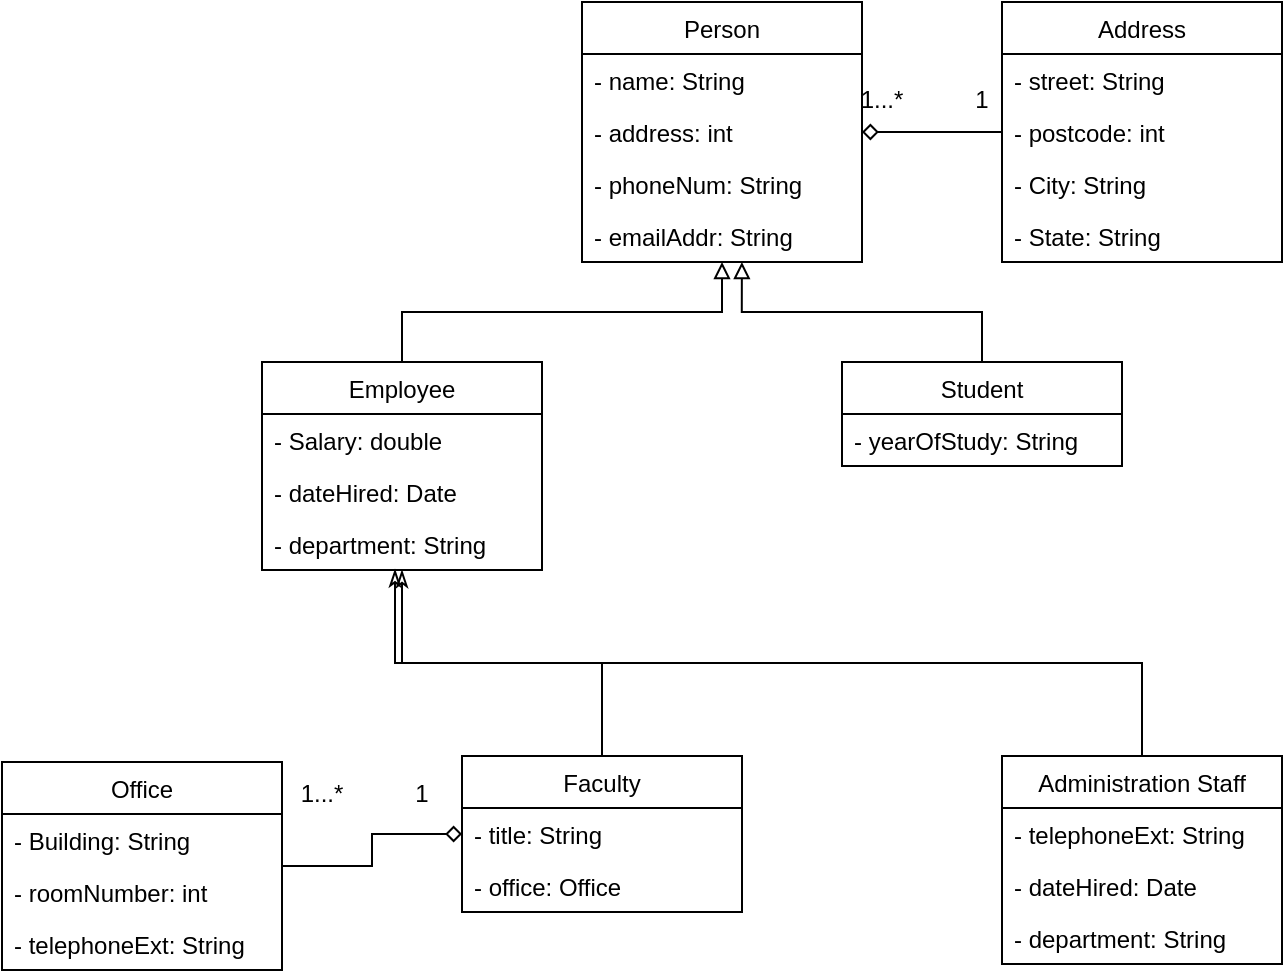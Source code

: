 <mxfile version="11.1.1" type="device"><diagram name="Page-1" id="c4acf3e9-155e-7222-9cf6-157b1a14988f"><mxGraphModel dx="899" dy="590" grid="1" gridSize="10" guides="1" tooltips="1" connect="1" arrows="1" fold="1" page="1" pageScale="1" pageWidth="850" pageHeight="1100" background="#ffffff" math="0" shadow="0"><root><mxCell id="0"/><mxCell id="1" parent="0"/><mxCell id="moin081tUx009pSbBgiM-43" style="edgeStyle=orthogonalEdgeStyle;rounded=0;orthogonalLoop=1;jettySize=auto;html=1;entryX=1;entryY=0.5;entryDx=0;entryDy=0;endArrow=diamond;endFill=0;" edge="1" parent="1" source="moin081tUx009pSbBgiM-1" target="moin081tUx009pSbBgiM-8"><mxGeometry relative="1" as="geometry"/></mxCell><mxCell id="moin081tUx009pSbBgiM-1" value="Address" style="swimlane;fontStyle=0;childLayout=stackLayout;horizontal=1;startSize=26;fillColor=none;horizontalStack=0;resizeParent=1;resizeParentMax=0;resizeLast=0;collapsible=1;marginBottom=0;" vertex="1" parent="1"><mxGeometry x="540" y="40" width="140" height="130" as="geometry"/></mxCell><mxCell id="moin081tUx009pSbBgiM-2" value="- street: String" style="text;strokeColor=none;fillColor=none;align=left;verticalAlign=top;spacingLeft=4;spacingRight=4;overflow=hidden;rotatable=0;points=[[0,0.5],[1,0.5]];portConstraint=eastwest;" vertex="1" parent="moin081tUx009pSbBgiM-1"><mxGeometry y="26" width="140" height="26" as="geometry"/></mxCell><mxCell id="moin081tUx009pSbBgiM-3" value="- postcode: int" style="text;strokeColor=none;fillColor=none;align=left;verticalAlign=top;spacingLeft=4;spacingRight=4;overflow=hidden;rotatable=0;points=[[0,0.5],[1,0.5]];portConstraint=eastwest;" vertex="1" parent="moin081tUx009pSbBgiM-1"><mxGeometry y="52" width="140" height="26" as="geometry"/></mxCell><mxCell id="moin081tUx009pSbBgiM-4" value="- City: String" style="text;strokeColor=none;fillColor=none;align=left;verticalAlign=top;spacingLeft=4;spacingRight=4;overflow=hidden;rotatable=0;points=[[0,0.5],[1,0.5]];portConstraint=eastwest;" vertex="1" parent="moin081tUx009pSbBgiM-1"><mxGeometry y="78" width="140" height="26" as="geometry"/></mxCell><mxCell id="moin081tUx009pSbBgiM-5" value="- State: String" style="text;strokeColor=none;fillColor=none;align=left;verticalAlign=top;spacingLeft=4;spacingRight=4;overflow=hidden;rotatable=0;points=[[0,0.5],[1,0.5]];portConstraint=eastwest;" vertex="1" parent="moin081tUx009pSbBgiM-1"><mxGeometry y="104" width="140" height="26" as="geometry"/></mxCell><mxCell id="moin081tUx009pSbBgiM-6" value="Person" style="swimlane;fontStyle=0;childLayout=stackLayout;horizontal=1;startSize=26;fillColor=none;horizontalStack=0;resizeParent=1;resizeParentMax=0;resizeLast=0;collapsible=1;marginBottom=0;" vertex="1" parent="1"><mxGeometry x="330" y="40" width="140" height="130" as="geometry"/></mxCell><mxCell id="moin081tUx009pSbBgiM-7" value="- name: String" style="text;strokeColor=none;fillColor=none;align=left;verticalAlign=top;spacingLeft=4;spacingRight=4;overflow=hidden;rotatable=0;points=[[0,0.5],[1,0.5]];portConstraint=eastwest;" vertex="1" parent="moin081tUx009pSbBgiM-6"><mxGeometry y="26" width="140" height="26" as="geometry"/></mxCell><mxCell id="moin081tUx009pSbBgiM-8" value="- address: int" style="text;strokeColor=none;fillColor=none;align=left;verticalAlign=top;spacingLeft=4;spacingRight=4;overflow=hidden;rotatable=0;points=[[0,0.5],[1,0.5]];portConstraint=eastwest;" vertex="1" parent="moin081tUx009pSbBgiM-6"><mxGeometry y="52" width="140" height="26" as="geometry"/></mxCell><mxCell id="moin081tUx009pSbBgiM-9" value="- phoneNum: String" style="text;strokeColor=none;fillColor=none;align=left;verticalAlign=top;spacingLeft=4;spacingRight=4;overflow=hidden;rotatable=0;points=[[0,0.5],[1,0.5]];portConstraint=eastwest;" vertex="1" parent="moin081tUx009pSbBgiM-6"><mxGeometry y="78" width="140" height="26" as="geometry"/></mxCell><mxCell id="moin081tUx009pSbBgiM-10" value="- emailAddr: String" style="text;strokeColor=none;fillColor=none;align=left;verticalAlign=top;spacingLeft=4;spacingRight=4;overflow=hidden;rotatable=0;points=[[0,0.5],[1,0.5]];portConstraint=eastwest;" vertex="1" parent="moin081tUx009pSbBgiM-6"><mxGeometry y="104" width="140" height="26" as="geometry"/></mxCell><mxCell id="moin081tUx009pSbBgiM-46" style="edgeStyle=orthogonalEdgeStyle;rounded=0;orthogonalLoop=1;jettySize=auto;html=1;exitX=0.5;exitY=0;exitDx=0;exitDy=0;entryX=0.5;entryY=1;entryDx=0;entryDy=0;entryPerimeter=0;endArrow=block;endFill=0;" edge="1" parent="1" source="moin081tUx009pSbBgiM-11" target="moin081tUx009pSbBgiM-10"><mxGeometry relative="1" as="geometry"/></mxCell><mxCell id="moin081tUx009pSbBgiM-11" value="Employee" style="swimlane;fontStyle=0;childLayout=stackLayout;horizontal=1;startSize=26;fillColor=none;horizontalStack=0;resizeParent=1;resizeParentMax=0;resizeLast=0;collapsible=1;marginBottom=0;" vertex="1" parent="1"><mxGeometry x="170" y="220" width="140" height="104" as="geometry"/></mxCell><mxCell id="moin081tUx009pSbBgiM-12" value="- Salary: double" style="text;strokeColor=none;fillColor=none;align=left;verticalAlign=top;spacingLeft=4;spacingRight=4;overflow=hidden;rotatable=0;points=[[0,0.5],[1,0.5]];portConstraint=eastwest;" vertex="1" parent="moin081tUx009pSbBgiM-11"><mxGeometry y="26" width="140" height="26" as="geometry"/></mxCell><mxCell id="moin081tUx009pSbBgiM-13" value="- dateHired: Date" style="text;strokeColor=none;fillColor=none;align=left;verticalAlign=top;spacingLeft=4;spacingRight=4;overflow=hidden;rotatable=0;points=[[0,0.5],[1,0.5]];portConstraint=eastwest;" vertex="1" parent="moin081tUx009pSbBgiM-11"><mxGeometry y="52" width="140" height="26" as="geometry"/></mxCell><mxCell id="moin081tUx009pSbBgiM-14" value="- department: String" style="text;strokeColor=none;fillColor=none;align=left;verticalAlign=top;spacingLeft=4;spacingRight=4;overflow=hidden;rotatable=0;points=[[0,0.5],[1,0.5]];portConstraint=eastwest;" vertex="1" parent="moin081tUx009pSbBgiM-11"><mxGeometry y="78" width="140" height="26" as="geometry"/></mxCell><mxCell id="moin081tUx009pSbBgiM-47" style="edgeStyle=orthogonalEdgeStyle;rounded=0;orthogonalLoop=1;jettySize=auto;html=1;entryX=0.571;entryY=1;entryDx=0;entryDy=0;entryPerimeter=0;endArrow=block;endFill=0;" edge="1" parent="1" source="moin081tUx009pSbBgiM-21" target="moin081tUx009pSbBgiM-10"><mxGeometry relative="1" as="geometry"/></mxCell><mxCell id="moin081tUx009pSbBgiM-21" value="Student" style="swimlane;fontStyle=0;childLayout=stackLayout;horizontal=1;startSize=26;fillColor=none;horizontalStack=0;resizeParent=1;resizeParentMax=0;resizeLast=0;collapsible=1;marginBottom=0;" vertex="1" parent="1"><mxGeometry x="460" y="220" width="140" height="52" as="geometry"/></mxCell><mxCell id="moin081tUx009pSbBgiM-22" value="- yearOfStudy: String" style="text;strokeColor=none;fillColor=none;align=left;verticalAlign=top;spacingLeft=4;spacingRight=4;overflow=hidden;rotatable=0;points=[[0,0.5],[1,0.5]];portConstraint=eastwest;" vertex="1" parent="moin081tUx009pSbBgiM-21"><mxGeometry y="26" width="140" height="26" as="geometry"/></mxCell><mxCell id="moin081tUx009pSbBgiM-48" style="edgeStyle=orthogonalEdgeStyle;rounded=0;orthogonalLoop=1;jettySize=auto;html=1;endArrow=diamond;endFill=0;" edge="1" parent="1" source="moin081tUx009pSbBgiM-26" target="moin081tUx009pSbBgiM-30"><mxGeometry relative="1" as="geometry"/></mxCell><mxCell id="moin081tUx009pSbBgiM-26" value="Office" style="swimlane;fontStyle=0;childLayout=stackLayout;horizontal=1;startSize=26;fillColor=none;horizontalStack=0;resizeParent=1;resizeParentMax=0;resizeLast=0;collapsible=1;marginBottom=0;" vertex="1" parent="1"><mxGeometry x="40" y="420" width="140" height="104" as="geometry"/></mxCell><mxCell id="moin081tUx009pSbBgiM-27" value="- Building: String" style="text;strokeColor=none;fillColor=none;align=left;verticalAlign=top;spacingLeft=4;spacingRight=4;overflow=hidden;rotatable=0;points=[[0,0.5],[1,0.5]];portConstraint=eastwest;" vertex="1" parent="moin081tUx009pSbBgiM-26"><mxGeometry y="26" width="140" height="26" as="geometry"/></mxCell><mxCell id="moin081tUx009pSbBgiM-28" value="- roomNumber: int" style="text;strokeColor=none;fillColor=none;align=left;verticalAlign=top;spacingLeft=4;spacingRight=4;overflow=hidden;rotatable=0;points=[[0,0.5],[1,0.5]];portConstraint=eastwest;" vertex="1" parent="moin081tUx009pSbBgiM-26"><mxGeometry y="52" width="140" height="26" as="geometry"/></mxCell><mxCell id="moin081tUx009pSbBgiM-29" value="- telephoneExt: String" style="text;strokeColor=none;fillColor=none;align=left;verticalAlign=top;spacingLeft=4;spacingRight=4;overflow=hidden;rotatable=0;points=[[0,0.5],[1,0.5]];portConstraint=eastwest;" vertex="1" parent="moin081tUx009pSbBgiM-26"><mxGeometry y="78" width="140" height="26" as="geometry"/></mxCell><mxCell id="moin081tUx009pSbBgiM-52" style="edgeStyle=orthogonalEdgeStyle;rounded=0;orthogonalLoop=1;jettySize=auto;html=1;endArrow=classicThin;endFill=0;" edge="1" parent="1" source="moin081tUx009pSbBgiM-30" target="moin081tUx009pSbBgiM-11"><mxGeometry relative="1" as="geometry"/></mxCell><mxCell id="moin081tUx009pSbBgiM-30" value="Faculty" style="swimlane;fontStyle=0;childLayout=stackLayout;horizontal=1;startSize=26;fillColor=none;horizontalStack=0;resizeParent=1;resizeParentMax=0;resizeLast=0;collapsible=1;marginBottom=0;" vertex="1" parent="1"><mxGeometry x="270" y="417" width="140" height="78" as="geometry"/></mxCell><mxCell id="moin081tUx009pSbBgiM-31" value="- title: String" style="text;strokeColor=none;fillColor=none;align=left;verticalAlign=top;spacingLeft=4;spacingRight=4;overflow=hidden;rotatable=0;points=[[0,0.5],[1,0.5]];portConstraint=eastwest;" vertex="1" parent="moin081tUx009pSbBgiM-30"><mxGeometry y="26" width="140" height="26" as="geometry"/></mxCell><mxCell id="moin081tUx009pSbBgiM-32" value="- office: Office" style="text;strokeColor=none;fillColor=none;align=left;verticalAlign=top;spacingLeft=4;spacingRight=4;overflow=hidden;rotatable=0;points=[[0,0.5],[1,0.5]];portConstraint=eastwest;" vertex="1" parent="moin081tUx009pSbBgiM-30"><mxGeometry y="52" width="140" height="26" as="geometry"/></mxCell><mxCell id="moin081tUx009pSbBgiM-51" style="edgeStyle=orthogonalEdgeStyle;rounded=0;orthogonalLoop=1;jettySize=auto;html=1;entryX=0.475;entryY=0.988;entryDx=0;entryDy=0;entryPerimeter=0;endArrow=classicThin;endFill=0;" edge="1" parent="1" source="moin081tUx009pSbBgiM-34" target="moin081tUx009pSbBgiM-14"><mxGeometry relative="1" as="geometry"/></mxCell><mxCell id="moin081tUx009pSbBgiM-34" value="Administration Staff" style="swimlane;fontStyle=0;childLayout=stackLayout;horizontal=1;startSize=26;fillColor=none;horizontalStack=0;resizeParent=1;resizeParentMax=0;resizeLast=0;collapsible=1;marginBottom=0;" vertex="1" parent="1"><mxGeometry x="540" y="417" width="140" height="104" as="geometry"/></mxCell><mxCell id="moin081tUx009pSbBgiM-35" value="- telephoneExt: String" style="text;strokeColor=none;fillColor=none;align=left;verticalAlign=top;spacingLeft=4;spacingRight=4;overflow=hidden;rotatable=0;points=[[0,0.5],[1,0.5]];portConstraint=eastwest;" vertex="1" parent="moin081tUx009pSbBgiM-34"><mxGeometry y="26" width="140" height="26" as="geometry"/></mxCell><mxCell id="moin081tUx009pSbBgiM-36" value="- dateHired: Date" style="text;strokeColor=none;fillColor=none;align=left;verticalAlign=top;spacingLeft=4;spacingRight=4;overflow=hidden;rotatable=0;points=[[0,0.5],[1,0.5]];portConstraint=eastwest;" vertex="1" parent="moin081tUx009pSbBgiM-34"><mxGeometry y="52" width="140" height="26" as="geometry"/></mxCell><mxCell id="moin081tUx009pSbBgiM-37" value="- department: String" style="text;strokeColor=none;fillColor=none;align=left;verticalAlign=top;spacingLeft=4;spacingRight=4;overflow=hidden;rotatable=0;points=[[0,0.5],[1,0.5]];portConstraint=eastwest;" vertex="1" parent="moin081tUx009pSbBgiM-34"><mxGeometry y="78" width="140" height="26" as="geometry"/></mxCell><mxCell id="moin081tUx009pSbBgiM-44" value="1...*" style="text;html=1;strokeColor=none;fillColor=none;align=center;verticalAlign=middle;whiteSpace=wrap;rounded=0;" vertex="1" parent="1"><mxGeometry x="460" y="79" width="40" height="20" as="geometry"/></mxCell><mxCell id="moin081tUx009pSbBgiM-45" value="1" style="text;html=1;strokeColor=none;fillColor=none;align=center;verticalAlign=middle;whiteSpace=wrap;rounded=0;" vertex="1" parent="1"><mxGeometry x="510" y="79" width="40" height="20" as="geometry"/></mxCell><mxCell id="moin081tUx009pSbBgiM-49" value="1...*" style="text;html=1;strokeColor=none;fillColor=none;align=center;verticalAlign=middle;whiteSpace=wrap;rounded=0;" vertex="1" parent="1"><mxGeometry x="180" y="426" width="40" height="20" as="geometry"/></mxCell><mxCell id="moin081tUx009pSbBgiM-50" value="1" style="text;html=1;strokeColor=none;fillColor=none;align=center;verticalAlign=middle;whiteSpace=wrap;rounded=0;" vertex="1" parent="1"><mxGeometry x="230" y="426" width="40" height="20" as="geometry"/></mxCell></root></mxGraphModel></diagram></mxfile>